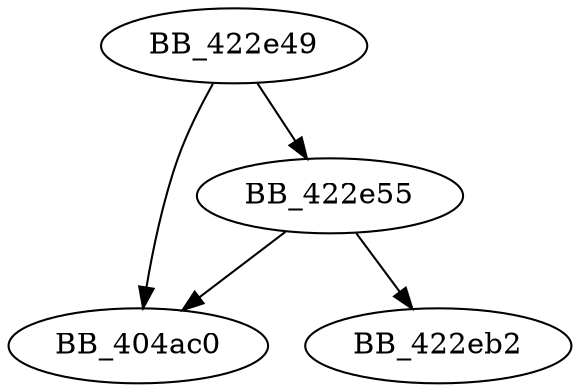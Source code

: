 DiGraph sub_422E49{
BB_422e49->BB_404ac0
BB_422e49->BB_422e55
BB_422e55->BB_404ac0
BB_422e55->BB_422eb2
}
